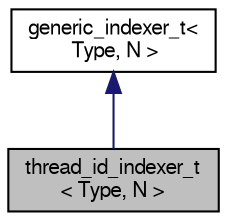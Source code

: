digraph "thread_id_indexer_t&lt; Type, N &gt;"
{
  bgcolor="transparent";
  edge [fontname="FreeSans",fontsize="10",labelfontname="FreeSans",labelfontsize="10"];
  node [fontname="FreeSans",fontsize="10",shape=record];
  Node1 [label="thread_id_indexer_t\l\< Type, N \>",height=0.2,width=0.4,color="black", fillcolor="grey75", style="filled" fontcolor="black"];
  Node2 -> Node1 [dir="back",color="midnightblue",fontsize="10",style="solid",fontname="FreeSans"];
  Node2 [label="generic_indexer_t\<\l Type, N \>",height=0.2,width=0.4,color="black",URL="$structgeneric__indexer__t.html"];
}
